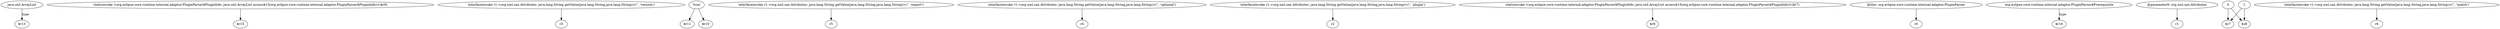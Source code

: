 digraph g {
0[label="java.util.ArrayList"]
1[label="$r13"]
0->1[label="type"]
2[label="staticinvoke <org.eclipse.core.runtime.internal.adaptor.PluginParser$PluginInfo: java.util.ArrayList access$15(org.eclipse.core.runtime.internal.adaptor.PluginParser$PluginInfo)>($r9)"]
3[label="$r15"]
2->3[label=""]
4[label="interfaceinvoke r1.<org.xml.sax.Attributes: java.lang.String getValue(java.lang.String,java.lang.String)>('', 'version')"]
5[label="r3"]
4->5[label=""]
6[label="'true'"]
7[label="$r11"]
6->7[label=""]
8[label="interfaceinvoke r1.<org.xml.sax.Attributes: java.lang.String getValue(java.lang.String,java.lang.String)>('', 'export')"]
9[label="r5"]
8->9[label=""]
10[label="interfaceinvoke r1.<org.xml.sax.Attributes: java.lang.String getValue(java.lang.String,java.lang.String)>('', 'optional')"]
11[label="r4"]
10->11[label=""]
12[label="interfaceinvoke r1.<org.xml.sax.Attributes: java.lang.String getValue(java.lang.String,java.lang.String)>('', 'plugin')"]
13[label="r2"]
12->13[label=""]
14[label="staticinvoke <org.eclipse.core.runtime.internal.adaptor.PluginParser$PluginInfo: java.util.ArrayList access$15(org.eclipse.core.runtime.internal.adaptor.PluginParser$PluginInfo)>($r7)"]
15[label="$r8"]
14->15[label=""]
16[label="@this: org.eclipse.core.runtime.internal.adaptor.PluginParser"]
17[label="r0"]
16->17[label=""]
18[label="org.eclipse.core.runtime.internal.adaptor.PluginParser$Prerequisite"]
19[label="$r16"]
18->19[label="type"]
20[label="@parameter0: org.xml.sax.Attributes"]
21[label="r1"]
20->21[label=""]
22[label="$r10"]
6->22[label=""]
23[label="0"]
24[label="$z7"]
23->24[label=""]
25[label="1"]
25->24[label=""]
26[label="$z8"]
25->26[label=""]
23->26[label=""]
27[label="interfaceinvoke r1.<org.xml.sax.Attributes: java.lang.String getValue(java.lang.String,java.lang.String)>('', 'match')"]
28[label="r6"]
27->28[label=""]
}